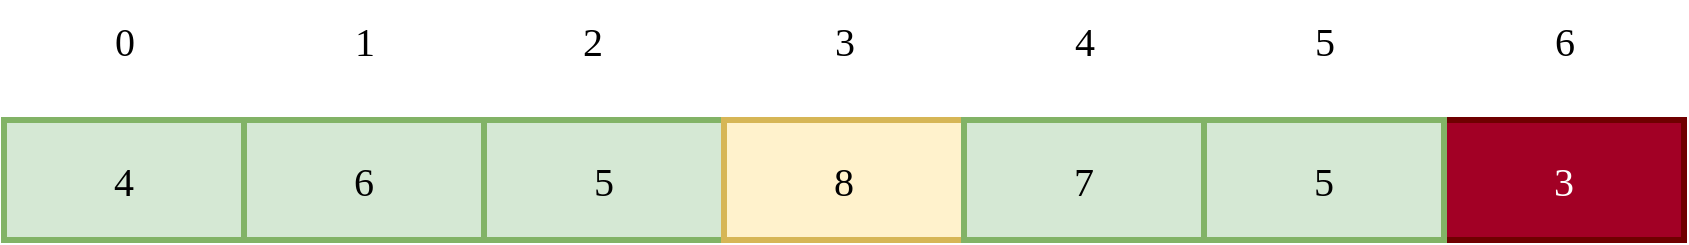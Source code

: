 <mxfile version="20.2.3" type="device"><diagram id="BDxFE9DHVxCwKQlzGcMY" name="第 1 页"><mxGraphModel dx="1209" dy="852" grid="1" gridSize="10" guides="1" tooltips="1" connect="1" arrows="1" fold="1" page="1" pageScale="1" pageWidth="827" pageHeight="1169" math="0" shadow="0"><root><mxCell id="0"/><mxCell id="1" parent="0"/><mxCell id="v0_Ij-k1Uc-_BWdS8nI0-1" value="3" style="rounded=0;whiteSpace=wrap;html=1;fillColor=#a20025;strokeColor=#6F0000;fontSize=20;fontFamily=Comic Sans MS;strokeWidth=3;fontColor=#ffffff;" vertex="1" parent="1"><mxGeometry x="840" y="360" width="120" height="60" as="geometry"/></mxCell><mxCell id="v0_Ij-k1Uc-_BWdS8nI0-2" value="5" style="rounded=0;whiteSpace=wrap;html=1;fillColor=#d5e8d4;strokeColor=#82b366;fontSize=20;fontFamily=Comic Sans MS;strokeWidth=3;" vertex="1" parent="1"><mxGeometry x="360" y="360" width="120" height="60" as="geometry"/></mxCell><mxCell id="v0_Ij-k1Uc-_BWdS8nI0-3" value="4" style="rounded=0;whiteSpace=wrap;html=1;fillColor=#d5e8d4;strokeColor=#82b366;fontSize=20;fontFamily=Comic Sans MS;strokeWidth=3;" vertex="1" parent="1"><mxGeometry x="120" y="360" width="120" height="60" as="geometry"/></mxCell><mxCell id="v0_Ij-k1Uc-_BWdS8nI0-4" value="8" style="rounded=0;whiteSpace=wrap;html=1;fillColor=#fff2cc;strokeColor=#d6b656;fontSize=20;fontFamily=Comic Sans MS;strokeWidth=3;" vertex="1" parent="1"><mxGeometry x="480" y="360" width="120" height="60" as="geometry"/></mxCell><mxCell id="v0_Ij-k1Uc-_BWdS8nI0-5" value="6" style="rounded=0;whiteSpace=wrap;html=1;fillColor=#d5e8d4;strokeColor=#82b366;fontSize=20;fontFamily=Comic Sans MS;strokeWidth=3;" vertex="1" parent="1"><mxGeometry x="240" y="360" width="120" height="60" as="geometry"/></mxCell><mxCell id="v0_Ij-k1Uc-_BWdS8nI0-6" value="7" style="rounded=0;whiteSpace=wrap;html=1;fillColor=#d5e8d4;strokeColor=#82b366;fontSize=20;fontFamily=Comic Sans MS;strokeWidth=3;" vertex="1" parent="1"><mxGeometry x="600" y="360" width="120" height="60" as="geometry"/></mxCell><mxCell id="v0_Ij-k1Uc-_BWdS8nI0-7" value="5" style="rounded=0;whiteSpace=wrap;html=1;fillColor=#d5e8d4;strokeColor=#82b366;fontSize=20;fontFamily=Comic Sans MS;strokeWidth=3;" vertex="1" parent="1"><mxGeometry x="720" y="360" width="120" height="60" as="geometry"/></mxCell><mxCell id="v0_Ij-k1Uc-_BWdS8nI0-8" value="0" style="text;html=1;align=center;verticalAlign=middle;resizable=0;points=[];autosize=1;strokeColor=none;fillColor=none;fontSize=20;fontFamily=Comic Sans MS;" vertex="1" parent="1"><mxGeometry x="160" y="300" width="40" height="40" as="geometry"/></mxCell><mxCell id="v0_Ij-k1Uc-_BWdS8nI0-9" value="1" style="text;html=1;align=center;verticalAlign=middle;resizable=0;points=[];autosize=1;strokeColor=none;fillColor=none;fontSize=20;fontFamily=Comic Sans MS;" vertex="1" parent="1"><mxGeometry x="285" y="300" width="30" height="40" as="geometry"/></mxCell><mxCell id="v0_Ij-k1Uc-_BWdS8nI0-10" value="2" style="text;html=1;align=center;verticalAlign=middle;resizable=0;points=[];autosize=1;strokeColor=none;fillColor=none;fontSize=20;fontFamily=Comic Sans MS;" vertex="1" parent="1"><mxGeometry x="394" y="300" width="40" height="40" as="geometry"/></mxCell><mxCell id="v0_Ij-k1Uc-_BWdS8nI0-11" value="3" style="text;html=1;align=center;verticalAlign=middle;resizable=0;points=[];autosize=1;strokeColor=none;fillColor=none;fontSize=20;fontFamily=Comic Sans MS;" vertex="1" parent="1"><mxGeometry x="520" y="300" width="40" height="40" as="geometry"/></mxCell><mxCell id="v0_Ij-k1Uc-_BWdS8nI0-12" value="4" style="text;html=1;align=center;verticalAlign=middle;resizable=0;points=[];autosize=1;strokeColor=none;fillColor=none;fontSize=20;fontFamily=Comic Sans MS;" vertex="1" parent="1"><mxGeometry x="640" y="300" width="40" height="40" as="geometry"/></mxCell><mxCell id="v0_Ij-k1Uc-_BWdS8nI0-13" value="5" style="text;html=1;align=center;verticalAlign=middle;resizable=0;points=[];autosize=1;strokeColor=none;fillColor=none;fontSize=20;fontFamily=Comic Sans MS;" vertex="1" parent="1"><mxGeometry x="760" y="300" width="40" height="40" as="geometry"/></mxCell><mxCell id="v0_Ij-k1Uc-_BWdS8nI0-14" value="6" style="text;html=1;align=center;verticalAlign=middle;resizable=0;points=[];autosize=1;strokeColor=none;fillColor=none;fontSize=20;fontFamily=Comic Sans MS;" vertex="1" parent="1"><mxGeometry x="880" y="300" width="40" height="40" as="geometry"/></mxCell></root></mxGraphModel></diagram></mxfile>